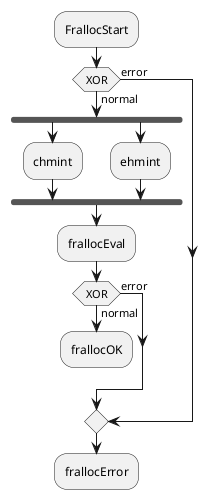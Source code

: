 @startuml
:FrallocStart;
if (XOR) then (normal)
  fork
    :chmint;
  fork again
    :ehmint;
  end fork
  :frallocEval;
  if (XOR) then (normal)
    :frallocOK;
    detach
  else (error)
  endif;
else (error)
endif    
  :frallocError;
@enduml
